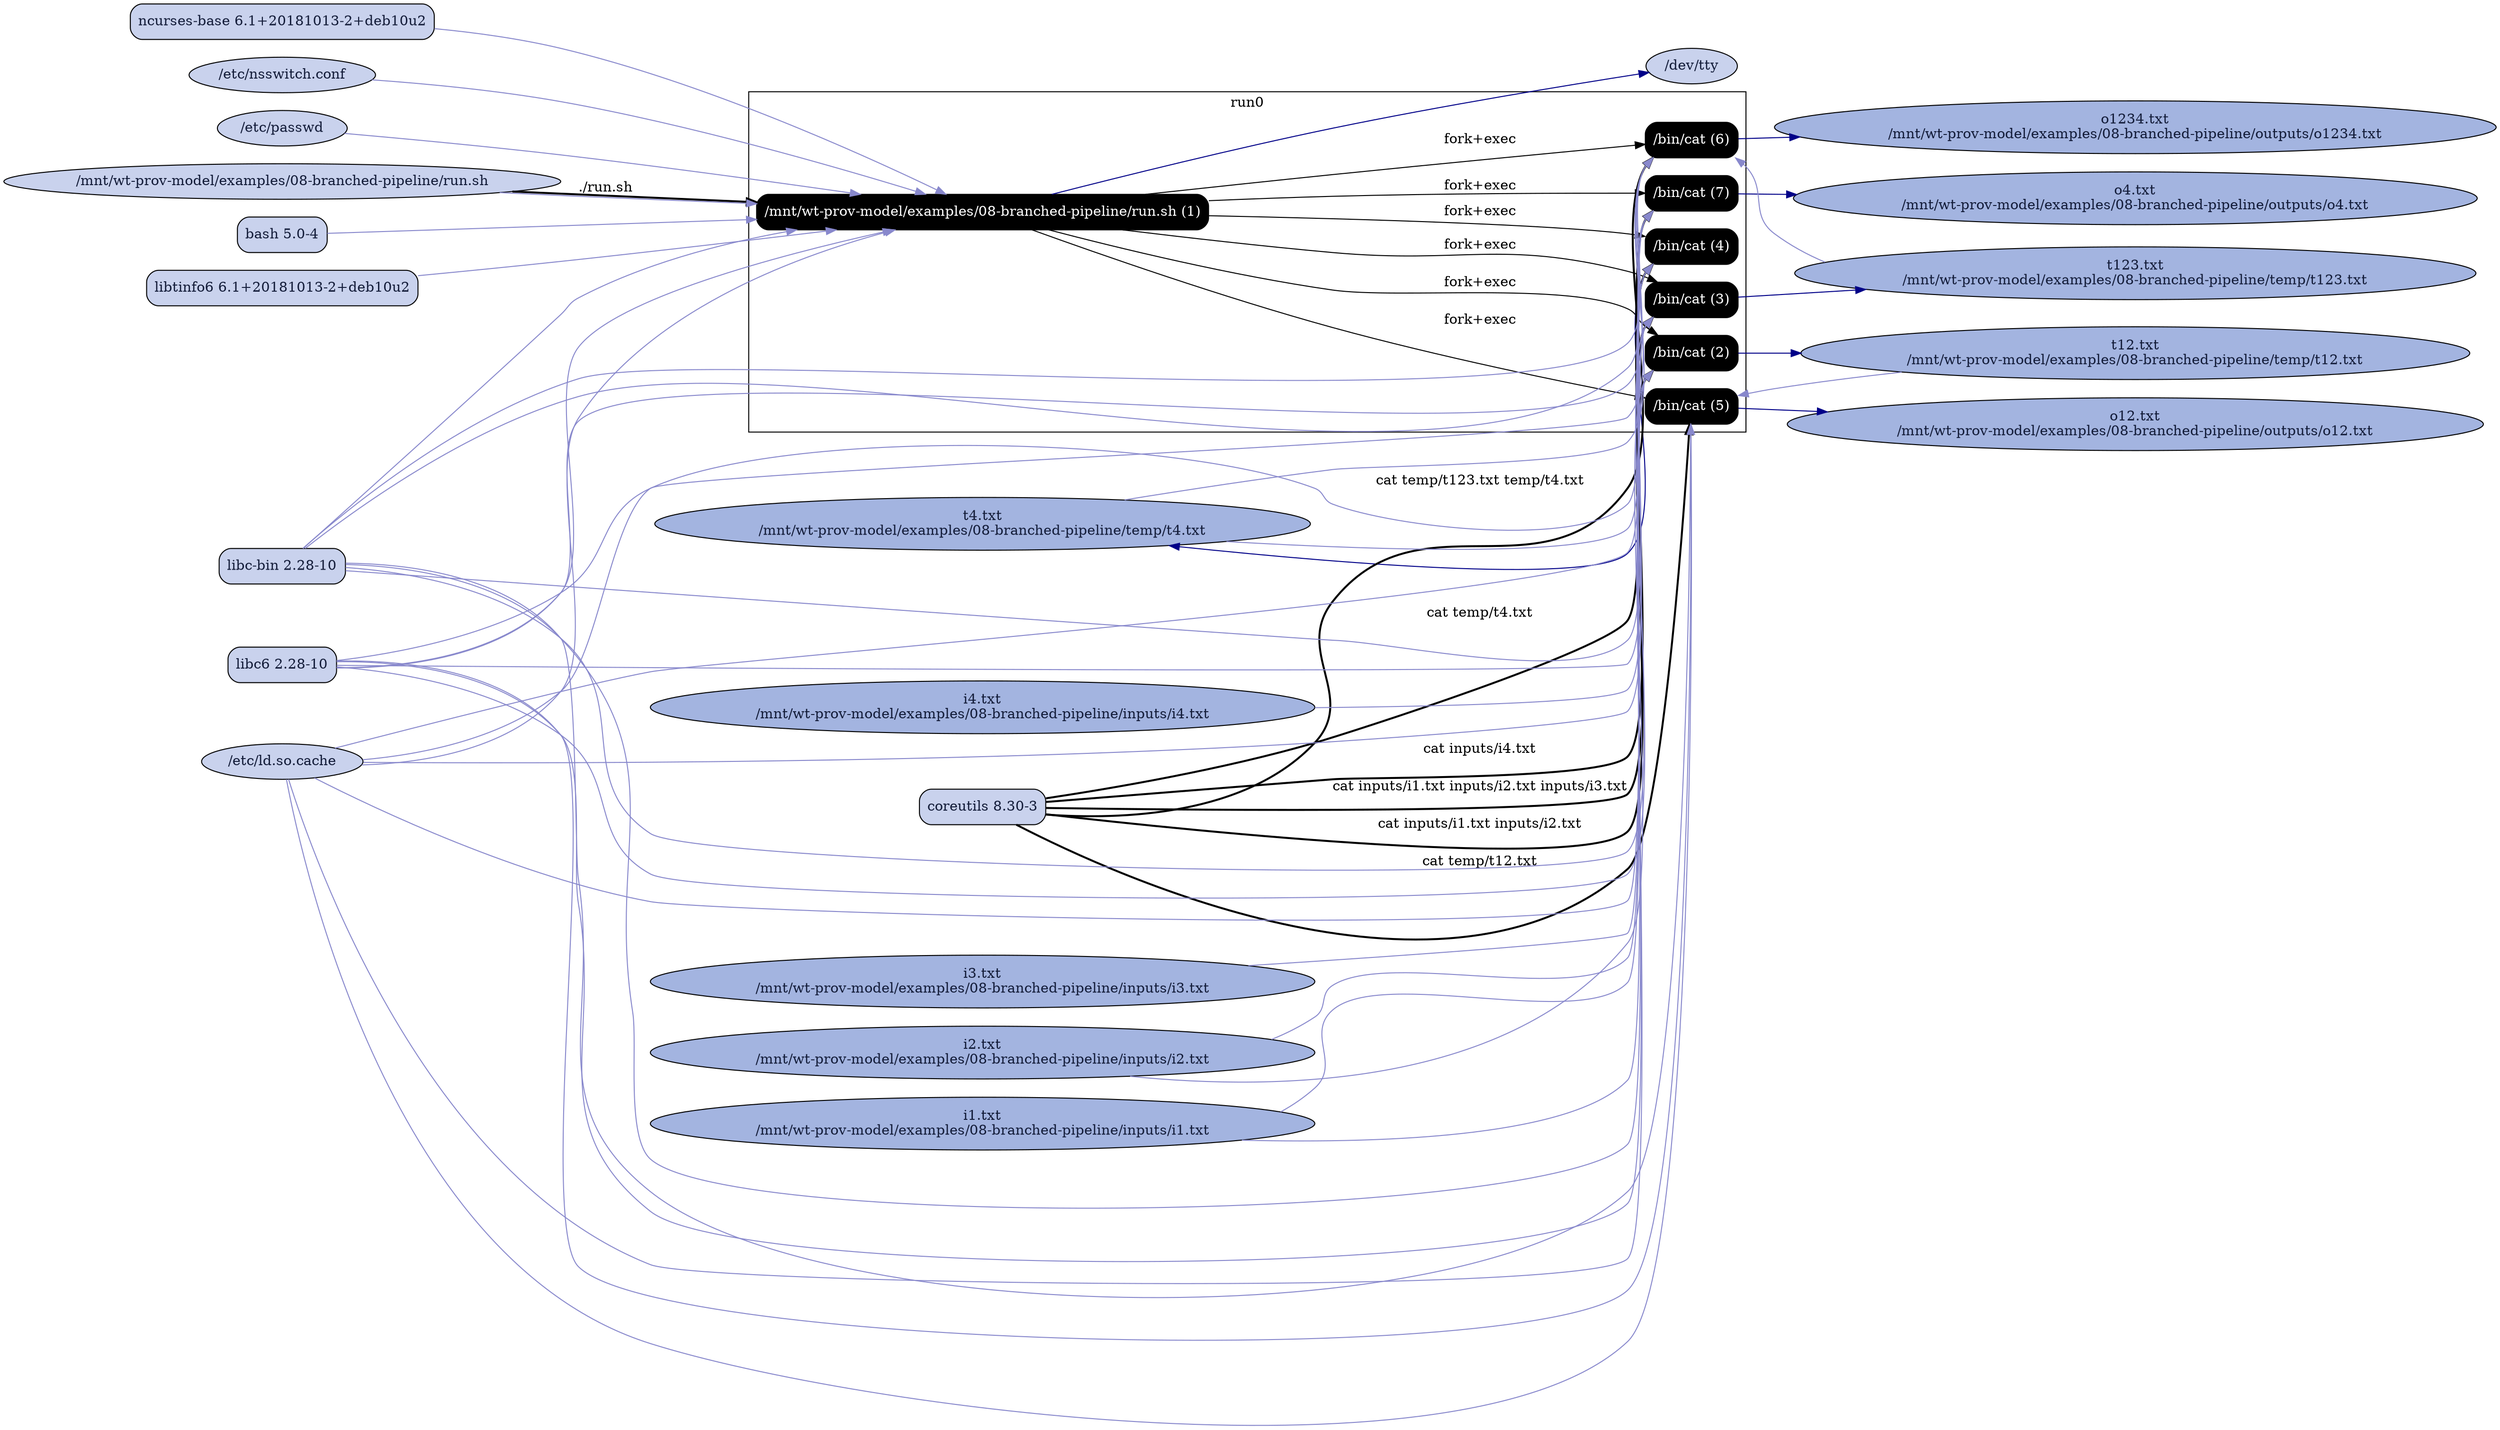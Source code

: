 digraph G {
    rankdir=LR;

    /* programs */
    node [shape=box fontcolor=white fillcolor=black style="filled,rounded"];
    subgraph cluster_run0 {
        label="run0";
        prog0 [label="/mnt/wt-prov-model/examples/08-branched-pipeline/run.sh (1)"];
        prog1 [label="/bin/cat (2)"];
        prog0 -> prog1 [label="fork+exec"];
        prog2 [label="/bin/cat (3)"];
        prog0 -> prog2 [label="fork+exec"];
        prog3 [label="/bin/cat (4)"];
        prog0 -> prog3 [label="fork+exec"];
        prog4 [label="/bin/cat (5)"];
        prog0 -> prog4 [label="fork+exec"];
        prog5 [label="/bin/cat (6)"];
        prog0 -> prog5 [label="fork+exec"];
        prog6 [label="/bin/cat (7)"];
        prog0 -> prog6 [label="fork+exec"];
    }

    node [shape=ellipse fontcolor="#131C39" fillcolor="#C9D2ED"];

    /* system packages */
    "pkg bash" [shape=box,label="bash 5.0-4"];
    "pkg coreutils" [shape=box,label="coreutils 8.30-3"];
    "pkg libc-bin" [shape=box,label="libc-bin 2.28-10"];
    "pkg libc6" [shape=box,label="libc6 2.28-10"];
    "pkg libtinfo6" [shape=box,label="libtinfo6 6.1+20181013-2+deb10u2"];
    "pkg ncurses-base" [shape=box,label="ncurses-base 6.1+20181013-2+deb10u2"];

    /* other files */
    "/dev/tty";
    "/etc/ld.so.cache";
    "/etc/nsswitch.conf";
    "/etc/passwd";
    "/mnt/wt-prov-model/examples/08-branched-pipeline/inputs/i1.txt" [fillcolor="#A3B4E0", label="i1.txt\n/mnt/wt-prov-model/examples/08-branched-pipeline/inputs/i1.txt"];
    "/mnt/wt-prov-model/examples/08-branched-pipeline/inputs/i2.txt" [fillcolor="#A3B4E0", label="i2.txt\n/mnt/wt-prov-model/examples/08-branched-pipeline/inputs/i2.txt"];
    "/mnt/wt-prov-model/examples/08-branched-pipeline/inputs/i3.txt" [fillcolor="#A3B4E0", label="i3.txt\n/mnt/wt-prov-model/examples/08-branched-pipeline/inputs/i3.txt"];
    "/mnt/wt-prov-model/examples/08-branched-pipeline/inputs/i4.txt" [fillcolor="#A3B4E0", label="i4.txt\n/mnt/wt-prov-model/examples/08-branched-pipeline/inputs/i4.txt"];
    "/mnt/wt-prov-model/examples/08-branched-pipeline/outputs/o12.txt" [fillcolor="#A3B4E0", label="o12.txt\n/mnt/wt-prov-model/examples/08-branched-pipeline/outputs/o12.txt"];
    "/mnt/wt-prov-model/examples/08-branched-pipeline/outputs/o1234.txt" [fillcolor="#A3B4E0", label="o1234.txt\n/mnt/wt-prov-model/examples/08-branched-pipeline/outputs/o1234.txt"];
    "/mnt/wt-prov-model/examples/08-branched-pipeline/outputs/o4.txt" [fillcolor="#A3B4E0", label="o4.txt\n/mnt/wt-prov-model/examples/08-branched-pipeline/outputs/o4.txt"];
    "/mnt/wt-prov-model/examples/08-branched-pipeline/run.sh";
    "/mnt/wt-prov-model/examples/08-branched-pipeline/temp/t12.txt" [fillcolor="#A3B4E0", label="t12.txt\n/mnt/wt-prov-model/examples/08-branched-pipeline/temp/t12.txt"];
    "/mnt/wt-prov-model/examples/08-branched-pipeline/temp/t123.txt" [fillcolor="#A3B4E0", label="t123.txt\n/mnt/wt-prov-model/examples/08-branched-pipeline/temp/t123.txt"];
    "/mnt/wt-prov-model/examples/08-branched-pipeline/temp/t4.txt" [fillcolor="#A3B4E0", label="t4.txt\n/mnt/wt-prov-model/examples/08-branched-pipeline/temp/t4.txt"];

    "/mnt/wt-prov-model/examples/08-branched-pipeline/run.sh" -> prog0 [style=bold, label="./run.sh"];
    "pkg bash" -> prog0 [color="#8888CC"];
    "pkg libc6" -> prog0 [color="#8888CC"];
    "/etc/ld.so.cache" -> prog0 [color="#8888CC"];
    "pkg libtinfo6" -> prog0 [color="#8888CC"];
    prog0 -> "/dev/tty" [color="#000088"];
    "pkg libc-bin" -> prog0 [color="#8888CC"];
    "/etc/nsswitch.conf" -> prog0 [color="#8888CC"];
    "/etc/passwd" -> prog0 [color="#8888CC"];
    "/mnt/wt-prov-model/examples/08-branched-pipeline/run.sh" -> prog0 [color="#8888CC"];
    prog1 -> "/mnt/wt-prov-model/examples/08-branched-pipeline/temp/t12.txt" [color="#000088"];
    "pkg coreutils" -> prog1 [style=bold, label="cat inputs/i1.txt inputs/i2.txt"];
    "pkg libc6" -> prog1 [color="#8888CC"];
    "/etc/ld.so.cache" -> prog1 [color="#8888CC"];
    "pkg libc-bin" -> prog1 [color="#8888CC"];
    "/mnt/wt-prov-model/examples/08-branched-pipeline/inputs/i1.txt" -> prog1 [color="#8888CC"];
    "/mnt/wt-prov-model/examples/08-branched-pipeline/inputs/i2.txt" -> prog1 [color="#8888CC"];
    "pkg ncurses-base" -> prog0 [color="#8888CC"];
    prog2 -> "/mnt/wt-prov-model/examples/08-branched-pipeline/temp/t123.txt" [color="#000088"];
    "pkg coreutils" -> prog2 [style=bold, label="cat inputs/i1.txt inputs/i2.txt inputs/i3.txt"];
    "pkg libc6" -> prog2 [color="#8888CC"];
    "/etc/ld.so.cache" -> prog2 [color="#8888CC"];
    "pkg libc-bin" -> prog2 [color="#8888CC"];
    "/mnt/wt-prov-model/examples/08-branched-pipeline/inputs/i1.txt" -> prog2 [color="#8888CC"];
    "/mnt/wt-prov-model/examples/08-branched-pipeline/inputs/i2.txt" -> prog2 [color="#8888CC"];
    "/mnt/wt-prov-model/examples/08-branched-pipeline/inputs/i3.txt" -> prog2 [color="#8888CC"];
    prog3 -> "/mnt/wt-prov-model/examples/08-branched-pipeline/temp/t4.txt" [color="#000088"];
    "pkg coreutils" -> prog3 [style=bold, label="cat inputs/i4.txt"];
    "pkg libc6" -> prog3 [color="#8888CC"];
    "/etc/ld.so.cache" -> prog3 [color="#8888CC"];
    "pkg libc-bin" -> prog3 [color="#8888CC"];
    "/mnt/wt-prov-model/examples/08-branched-pipeline/inputs/i4.txt" -> prog3 [color="#8888CC"];
    prog4 -> "/mnt/wt-prov-model/examples/08-branched-pipeline/outputs/o12.txt" [color="#000088"];
    "pkg coreutils" -> prog4 [style=bold, label="cat temp/t12.txt"];
    "pkg libc6" -> prog4 [color="#8888CC"];
    "/etc/ld.so.cache" -> prog4 [color="#8888CC"];
    "pkg libc-bin" -> prog4 [color="#8888CC"];
    "/mnt/wt-prov-model/examples/08-branched-pipeline/temp/t12.txt" -> prog4 [color="#8888CC"];
    prog5 -> "/mnt/wt-prov-model/examples/08-branched-pipeline/outputs/o1234.txt" [color="#000088"];
    "pkg coreutils" -> prog5 [style=bold, label="cat temp/t123.txt temp/t4.txt"];
    "pkg libc6" -> prog5 [color="#8888CC"];
    "/etc/ld.so.cache" -> prog5 [color="#8888CC"];
    "pkg libc-bin" -> prog5 [color="#8888CC"];
    "/mnt/wt-prov-model/examples/08-branched-pipeline/temp/t123.txt" -> prog5 [color="#8888CC"];
    "/mnt/wt-prov-model/examples/08-branched-pipeline/temp/t4.txt" -> prog5 [color="#8888CC"];
    prog6 -> "/mnt/wt-prov-model/examples/08-branched-pipeline/outputs/o4.txt" [color="#000088"];
    "pkg coreutils" -> prog6 [style=bold, label="cat temp/t4.txt"];
    "pkg libc6" -> prog6 [color="#8888CC"];
    "/etc/ld.so.cache" -> prog6 [color="#8888CC"];
    "pkg libc-bin" -> prog6 [color="#8888CC"];
    "/mnt/wt-prov-model/examples/08-branched-pipeline/temp/t4.txt" -> prog6 [color="#8888CC"];
}
